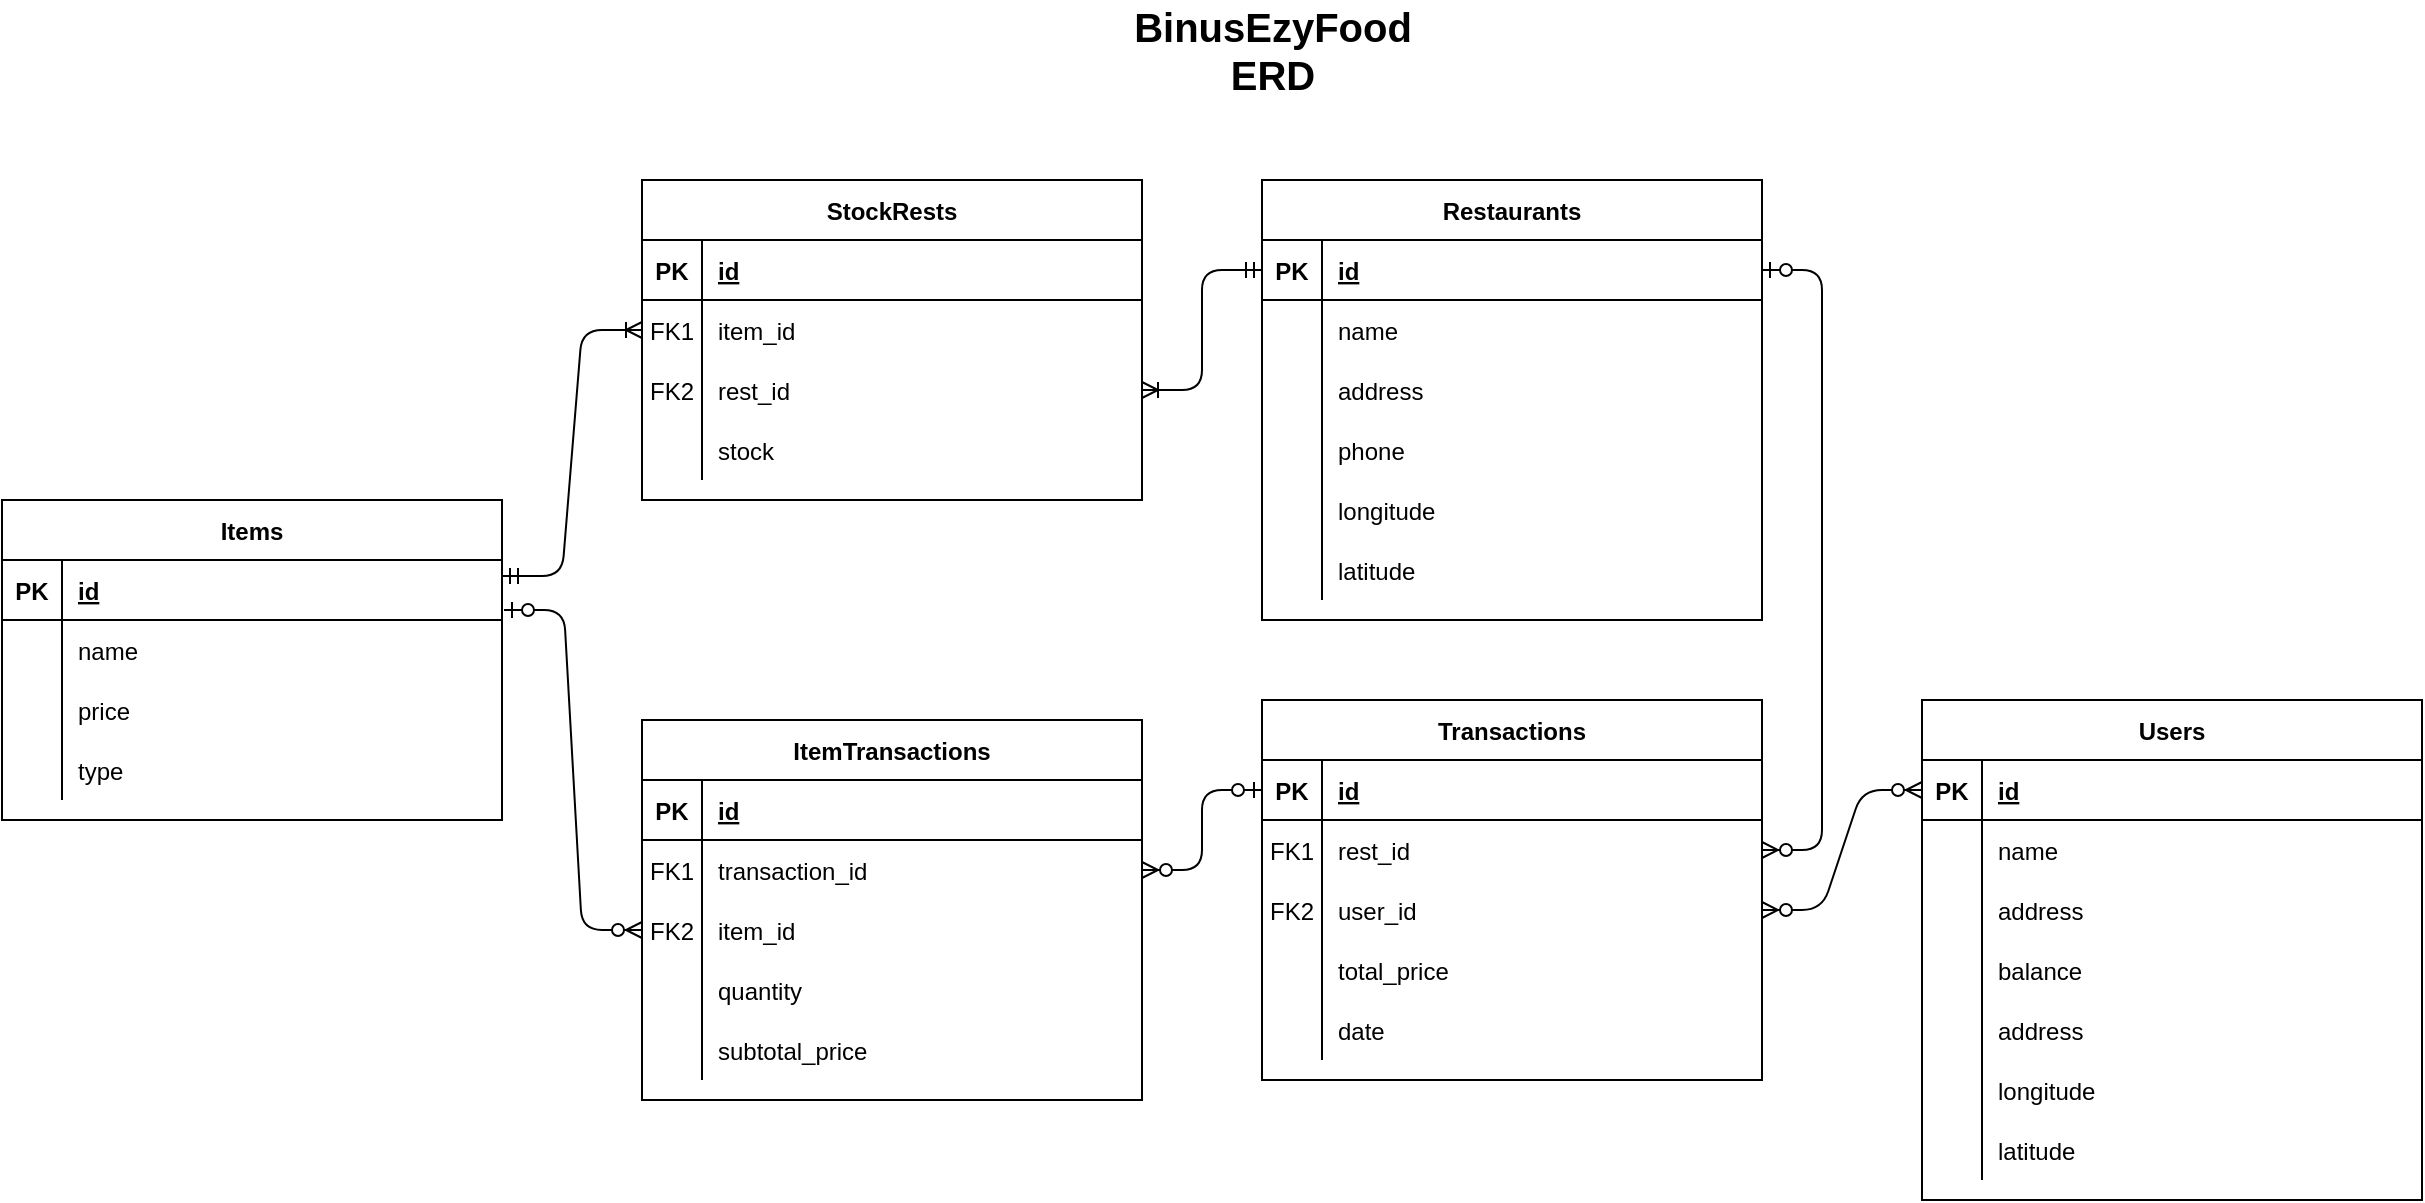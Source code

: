 <mxfile version="13.9.9" type="device"><diagram id="R2lEEEUBdFMjLlhIrx00" name="Page-1"><mxGraphModel dx="1810" dy="1360" grid="1" gridSize="10" guides="1" tooltips="1" connect="1" arrows="1" fold="1" page="1" pageScale="1" pageWidth="850" pageHeight="1100" math="0" shadow="0" extFonts="Permanent Marker^https://fonts.googleapis.com/css?family=Permanent+Marker"><root><mxCell id="0"/><mxCell id="1" parent="0"/><mxCell id="SCLsykPt6MMcK7cOtT5M-1" value="Items" style="shape=table;startSize=30;container=1;collapsible=1;childLayout=tableLayout;fixedRows=1;rowLines=0;fontStyle=1;align=center;resizeLast=1;" vertex="1" parent="1"><mxGeometry x="80" y="360" width="250" height="160" as="geometry"/></mxCell><mxCell id="SCLsykPt6MMcK7cOtT5M-2" value="" style="shape=partialRectangle;collapsible=0;dropTarget=0;pointerEvents=0;fillColor=none;points=[[0,0.5],[1,0.5]];portConstraint=eastwest;top=0;left=0;right=0;bottom=1;" vertex="1" parent="SCLsykPt6MMcK7cOtT5M-1"><mxGeometry y="30" width="250" height="30" as="geometry"/></mxCell><mxCell id="SCLsykPt6MMcK7cOtT5M-3" value="PK" style="shape=partialRectangle;overflow=hidden;connectable=0;fillColor=none;top=0;left=0;bottom=0;right=0;fontStyle=1;" vertex="1" parent="SCLsykPt6MMcK7cOtT5M-2"><mxGeometry width="30" height="30" as="geometry"/></mxCell><mxCell id="SCLsykPt6MMcK7cOtT5M-4" value="id" style="shape=partialRectangle;overflow=hidden;connectable=0;fillColor=none;top=0;left=0;bottom=0;right=0;align=left;spacingLeft=6;fontStyle=5;" vertex="1" parent="SCLsykPt6MMcK7cOtT5M-2"><mxGeometry x="30" width="220" height="30" as="geometry"/></mxCell><mxCell id="SCLsykPt6MMcK7cOtT5M-5" value="" style="shape=partialRectangle;collapsible=0;dropTarget=0;pointerEvents=0;fillColor=none;points=[[0,0.5],[1,0.5]];portConstraint=eastwest;top=0;left=0;right=0;bottom=0;" vertex="1" parent="SCLsykPt6MMcK7cOtT5M-1"><mxGeometry y="60" width="250" height="30" as="geometry"/></mxCell><mxCell id="SCLsykPt6MMcK7cOtT5M-6" value="" style="shape=partialRectangle;overflow=hidden;connectable=0;fillColor=none;top=0;left=0;bottom=0;right=0;" vertex="1" parent="SCLsykPt6MMcK7cOtT5M-5"><mxGeometry width="30" height="30" as="geometry"/></mxCell><mxCell id="SCLsykPt6MMcK7cOtT5M-7" value="name" style="shape=partialRectangle;overflow=hidden;connectable=0;fillColor=none;top=0;left=0;bottom=0;right=0;align=left;spacingLeft=6;" vertex="1" parent="SCLsykPt6MMcK7cOtT5M-5"><mxGeometry x="30" width="220" height="30" as="geometry"/></mxCell><mxCell id="SCLsykPt6MMcK7cOtT5M-9" value="" style="shape=partialRectangle;collapsible=0;dropTarget=0;pointerEvents=0;fillColor=none;top=0;left=0;bottom=0;right=0;points=[[0,0.5],[1,0.5]];portConstraint=eastwest;" vertex="1" parent="SCLsykPt6MMcK7cOtT5M-1"><mxGeometry y="90" width="250" height="30" as="geometry"/></mxCell><mxCell id="SCLsykPt6MMcK7cOtT5M-10" value="" style="shape=partialRectangle;connectable=0;fillColor=none;top=0;left=0;bottom=0;right=0;editable=1;overflow=hidden;" vertex="1" parent="SCLsykPt6MMcK7cOtT5M-9"><mxGeometry width="30" height="30" as="geometry"/></mxCell><mxCell id="SCLsykPt6MMcK7cOtT5M-11" value="price" style="shape=partialRectangle;connectable=0;fillColor=none;top=0;left=0;bottom=0;right=0;align=left;spacingLeft=6;overflow=hidden;" vertex="1" parent="SCLsykPt6MMcK7cOtT5M-9"><mxGeometry x="30" width="220" height="30" as="geometry"/></mxCell><mxCell id="SCLsykPt6MMcK7cOtT5M-12" value="" style="shape=partialRectangle;collapsible=0;dropTarget=0;pointerEvents=0;fillColor=none;top=0;left=0;bottom=0;right=0;points=[[0,0.5],[1,0.5]];portConstraint=eastwest;" vertex="1" parent="SCLsykPt6MMcK7cOtT5M-1"><mxGeometry y="120" width="250" height="30" as="geometry"/></mxCell><mxCell id="SCLsykPt6MMcK7cOtT5M-13" value="" style="shape=partialRectangle;connectable=0;fillColor=none;top=0;left=0;bottom=0;right=0;editable=1;overflow=hidden;" vertex="1" parent="SCLsykPt6MMcK7cOtT5M-12"><mxGeometry width="30" height="30" as="geometry"/></mxCell><mxCell id="SCLsykPt6MMcK7cOtT5M-14" value="type" style="shape=partialRectangle;connectable=0;fillColor=none;top=0;left=0;bottom=0;right=0;align=left;spacingLeft=6;overflow=hidden;" vertex="1" parent="SCLsykPt6MMcK7cOtT5M-12"><mxGeometry x="30" width="220" height="30" as="geometry"/></mxCell><mxCell id="SCLsykPt6MMcK7cOtT5M-18" value="Restaurants" style="shape=table;startSize=30;container=1;collapsible=1;childLayout=tableLayout;fixedRows=1;rowLines=0;fontStyle=1;align=center;resizeLast=1;" vertex="1" parent="1"><mxGeometry x="710" y="200" width="250" height="220" as="geometry"/></mxCell><mxCell id="SCLsykPt6MMcK7cOtT5M-19" value="" style="shape=partialRectangle;collapsible=0;dropTarget=0;pointerEvents=0;fillColor=none;points=[[0,0.5],[1,0.5]];portConstraint=eastwest;top=0;left=0;right=0;bottom=1;" vertex="1" parent="SCLsykPt6MMcK7cOtT5M-18"><mxGeometry y="30" width="250" height="30" as="geometry"/></mxCell><mxCell id="SCLsykPt6MMcK7cOtT5M-20" value="PK" style="shape=partialRectangle;overflow=hidden;connectable=0;fillColor=none;top=0;left=0;bottom=0;right=0;fontStyle=1;" vertex="1" parent="SCLsykPt6MMcK7cOtT5M-19"><mxGeometry width="30" height="30" as="geometry"/></mxCell><mxCell id="SCLsykPt6MMcK7cOtT5M-21" value="id" style="shape=partialRectangle;overflow=hidden;connectable=0;fillColor=none;top=0;left=0;bottom=0;right=0;align=left;spacingLeft=6;fontStyle=5;" vertex="1" parent="SCLsykPt6MMcK7cOtT5M-19"><mxGeometry x="30" width="220" height="30" as="geometry"/></mxCell><mxCell id="SCLsykPt6MMcK7cOtT5M-25" value="" style="shape=partialRectangle;collapsible=0;dropTarget=0;pointerEvents=0;fillColor=none;points=[[0,0.5],[1,0.5]];portConstraint=eastwest;top=0;left=0;right=0;bottom=0;" vertex="1" parent="SCLsykPt6MMcK7cOtT5M-18"><mxGeometry y="60" width="250" height="30" as="geometry"/></mxCell><mxCell id="SCLsykPt6MMcK7cOtT5M-26" value="" style="shape=partialRectangle;overflow=hidden;connectable=0;fillColor=none;top=0;left=0;bottom=0;right=0;" vertex="1" parent="SCLsykPt6MMcK7cOtT5M-25"><mxGeometry width="30" height="30" as="geometry"/></mxCell><mxCell id="SCLsykPt6MMcK7cOtT5M-27" value="name" style="shape=partialRectangle;overflow=hidden;connectable=0;fillColor=none;top=0;left=0;bottom=0;right=0;align=left;spacingLeft=6;" vertex="1" parent="SCLsykPt6MMcK7cOtT5M-25"><mxGeometry x="30" width="220" height="30" as="geometry"/></mxCell><mxCell id="SCLsykPt6MMcK7cOtT5M-28" value="" style="shape=partialRectangle;collapsible=0;dropTarget=0;pointerEvents=0;fillColor=none;top=0;left=0;bottom=0;right=0;points=[[0,0.5],[1,0.5]];portConstraint=eastwest;" vertex="1" parent="SCLsykPt6MMcK7cOtT5M-18"><mxGeometry y="90" width="250" height="30" as="geometry"/></mxCell><mxCell id="SCLsykPt6MMcK7cOtT5M-29" value="" style="shape=partialRectangle;connectable=0;fillColor=none;top=0;left=0;bottom=0;right=0;editable=1;overflow=hidden;" vertex="1" parent="SCLsykPt6MMcK7cOtT5M-28"><mxGeometry width="30" height="30" as="geometry"/></mxCell><mxCell id="SCLsykPt6MMcK7cOtT5M-30" value="address" style="shape=partialRectangle;connectable=0;fillColor=none;top=0;left=0;bottom=0;right=0;align=left;spacingLeft=6;overflow=hidden;" vertex="1" parent="SCLsykPt6MMcK7cOtT5M-28"><mxGeometry x="30" width="220" height="30" as="geometry"/></mxCell><mxCell id="SCLsykPt6MMcK7cOtT5M-31" value="" style="shape=partialRectangle;collapsible=0;dropTarget=0;pointerEvents=0;fillColor=none;top=0;left=0;bottom=0;right=0;points=[[0,0.5],[1,0.5]];portConstraint=eastwest;" vertex="1" parent="SCLsykPt6MMcK7cOtT5M-18"><mxGeometry y="120" width="250" height="30" as="geometry"/></mxCell><mxCell id="SCLsykPt6MMcK7cOtT5M-32" value="" style="shape=partialRectangle;connectable=0;fillColor=none;top=0;left=0;bottom=0;right=0;editable=1;overflow=hidden;" vertex="1" parent="SCLsykPt6MMcK7cOtT5M-31"><mxGeometry width="30" height="30" as="geometry"/></mxCell><mxCell id="SCLsykPt6MMcK7cOtT5M-33" value="phone" style="shape=partialRectangle;connectable=0;fillColor=none;top=0;left=0;bottom=0;right=0;align=left;spacingLeft=6;overflow=hidden;" vertex="1" parent="SCLsykPt6MMcK7cOtT5M-31"><mxGeometry x="30" width="220" height="30" as="geometry"/></mxCell><mxCell id="SCLsykPt6MMcK7cOtT5M-22" value="" style="shape=partialRectangle;collapsible=0;dropTarget=0;pointerEvents=0;fillColor=none;top=0;left=0;bottom=0;right=0;points=[[0,0.5],[1,0.5]];portConstraint=eastwest;" vertex="1" parent="SCLsykPt6MMcK7cOtT5M-18"><mxGeometry y="150" width="250" height="30" as="geometry"/></mxCell><mxCell id="SCLsykPt6MMcK7cOtT5M-23" value="" style="shape=partialRectangle;connectable=0;fillColor=none;top=0;left=0;bottom=0;right=0;editable=1;overflow=hidden;" vertex="1" parent="SCLsykPt6MMcK7cOtT5M-22"><mxGeometry width="30" height="30" as="geometry"/></mxCell><mxCell id="SCLsykPt6MMcK7cOtT5M-24" value="longitude" style="shape=partialRectangle;connectable=0;fillColor=none;top=0;left=0;bottom=0;right=0;align=left;spacingLeft=6;overflow=hidden;" vertex="1" parent="SCLsykPt6MMcK7cOtT5M-22"><mxGeometry x="30" width="220" height="30" as="geometry"/></mxCell><mxCell id="SCLsykPt6MMcK7cOtT5M-35" value="" style="shape=partialRectangle;collapsible=0;dropTarget=0;pointerEvents=0;fillColor=none;top=0;left=0;bottom=0;right=0;points=[[0,0.5],[1,0.5]];portConstraint=eastwest;" vertex="1" parent="SCLsykPt6MMcK7cOtT5M-18"><mxGeometry y="180" width="250" height="30" as="geometry"/></mxCell><mxCell id="SCLsykPt6MMcK7cOtT5M-36" value="" style="shape=partialRectangle;connectable=0;fillColor=none;top=0;left=0;bottom=0;right=0;editable=1;overflow=hidden;" vertex="1" parent="SCLsykPt6MMcK7cOtT5M-35"><mxGeometry width="30" height="30" as="geometry"/></mxCell><mxCell id="SCLsykPt6MMcK7cOtT5M-37" value="latitude" style="shape=partialRectangle;connectable=0;fillColor=none;top=0;left=0;bottom=0;right=0;align=left;spacingLeft=6;overflow=hidden;" vertex="1" parent="SCLsykPt6MMcK7cOtT5M-35"><mxGeometry x="30" width="220" height="30" as="geometry"/></mxCell><mxCell id="SCLsykPt6MMcK7cOtT5M-38" value="StockRests" style="shape=table;startSize=30;container=1;collapsible=1;childLayout=tableLayout;fixedRows=1;rowLines=0;fontStyle=1;align=center;resizeLast=1;" vertex="1" parent="1"><mxGeometry x="400" y="200" width="250" height="160" as="geometry"/></mxCell><mxCell id="SCLsykPt6MMcK7cOtT5M-39" value="" style="shape=partialRectangle;collapsible=0;dropTarget=0;pointerEvents=0;fillColor=none;points=[[0,0.5],[1,0.5]];portConstraint=eastwest;top=0;left=0;right=0;bottom=1;" vertex="1" parent="SCLsykPt6MMcK7cOtT5M-38"><mxGeometry y="30" width="250" height="30" as="geometry"/></mxCell><mxCell id="SCLsykPt6MMcK7cOtT5M-40" value="PK" style="shape=partialRectangle;overflow=hidden;connectable=0;fillColor=none;top=0;left=0;bottom=0;right=0;fontStyle=1;" vertex="1" parent="SCLsykPt6MMcK7cOtT5M-39"><mxGeometry width="30" height="30" as="geometry"/></mxCell><mxCell id="SCLsykPt6MMcK7cOtT5M-41" value="id" style="shape=partialRectangle;overflow=hidden;connectable=0;fillColor=none;top=0;left=0;bottom=0;right=0;align=left;spacingLeft=6;fontStyle=5;" vertex="1" parent="SCLsykPt6MMcK7cOtT5M-39"><mxGeometry x="30" width="220" height="30" as="geometry"/></mxCell><mxCell id="SCLsykPt6MMcK7cOtT5M-42" value="" style="shape=partialRectangle;collapsible=0;dropTarget=0;pointerEvents=0;fillColor=none;points=[[0,0.5],[1,0.5]];portConstraint=eastwest;top=0;left=0;right=0;bottom=0;" vertex="1" parent="SCLsykPt6MMcK7cOtT5M-38"><mxGeometry y="60" width="250" height="30" as="geometry"/></mxCell><mxCell id="SCLsykPt6MMcK7cOtT5M-43" value="FK1" style="shape=partialRectangle;overflow=hidden;connectable=0;fillColor=none;top=0;left=0;bottom=0;right=0;" vertex="1" parent="SCLsykPt6MMcK7cOtT5M-42"><mxGeometry width="30" height="30" as="geometry"/></mxCell><mxCell id="SCLsykPt6MMcK7cOtT5M-44" value="item_id" style="shape=partialRectangle;overflow=hidden;connectable=0;fillColor=none;top=0;left=0;bottom=0;right=0;align=left;spacingLeft=6;" vertex="1" parent="SCLsykPt6MMcK7cOtT5M-42"><mxGeometry x="30" width="220" height="30" as="geometry"/></mxCell><mxCell id="SCLsykPt6MMcK7cOtT5M-45" value="" style="shape=partialRectangle;collapsible=0;dropTarget=0;pointerEvents=0;fillColor=none;top=0;left=0;bottom=0;right=0;points=[[0,0.5],[1,0.5]];portConstraint=eastwest;" vertex="1" parent="SCLsykPt6MMcK7cOtT5M-38"><mxGeometry y="90" width="250" height="30" as="geometry"/></mxCell><mxCell id="SCLsykPt6MMcK7cOtT5M-46" value="FK2" style="shape=partialRectangle;connectable=0;fillColor=none;top=0;left=0;bottom=0;right=0;editable=1;overflow=hidden;" vertex="1" parent="SCLsykPt6MMcK7cOtT5M-45"><mxGeometry width="30" height="30" as="geometry"/></mxCell><mxCell id="SCLsykPt6MMcK7cOtT5M-47" value="rest_id" style="shape=partialRectangle;connectable=0;fillColor=none;top=0;left=0;bottom=0;right=0;align=left;spacingLeft=6;overflow=hidden;" vertex="1" parent="SCLsykPt6MMcK7cOtT5M-45"><mxGeometry x="30" width="220" height="30" as="geometry"/></mxCell><mxCell id="SCLsykPt6MMcK7cOtT5M-48" value="" style="shape=partialRectangle;collapsible=0;dropTarget=0;pointerEvents=0;fillColor=none;top=0;left=0;bottom=0;right=0;points=[[0,0.5],[1,0.5]];portConstraint=eastwest;" vertex="1" parent="SCLsykPt6MMcK7cOtT5M-38"><mxGeometry y="120" width="250" height="30" as="geometry"/></mxCell><mxCell id="SCLsykPt6MMcK7cOtT5M-49" value="" style="shape=partialRectangle;connectable=0;fillColor=none;top=0;left=0;bottom=0;right=0;editable=1;overflow=hidden;" vertex="1" parent="SCLsykPt6MMcK7cOtT5M-48"><mxGeometry width="30" height="30" as="geometry"/></mxCell><mxCell id="SCLsykPt6MMcK7cOtT5M-50" value="stock" style="shape=partialRectangle;connectable=0;fillColor=none;top=0;left=0;bottom=0;right=0;align=left;spacingLeft=6;overflow=hidden;" vertex="1" parent="SCLsykPt6MMcK7cOtT5M-48"><mxGeometry x="30" width="220" height="30" as="geometry"/></mxCell><mxCell id="SCLsykPt6MMcK7cOtT5M-57" value="" style="edgeStyle=entityRelationEdgeStyle;fontSize=12;html=1;endArrow=ERoneToMany;startArrow=ERmandOne;exitX=1;exitY=0.267;exitDx=0;exitDy=0;entryX=0;entryY=0.5;entryDx=0;entryDy=0;exitPerimeter=0;" edge="1" parent="1" source="SCLsykPt6MMcK7cOtT5M-2" target="SCLsykPt6MMcK7cOtT5M-42"><mxGeometry width="100" height="100" relative="1" as="geometry"><mxPoint x="410" y="190" as="sourcePoint"/><mxPoint x="330" y="210" as="targetPoint"/></mxGeometry></mxCell><mxCell id="SCLsykPt6MMcK7cOtT5M-59" value="ItemTransactions" style="shape=table;startSize=30;container=1;collapsible=1;childLayout=tableLayout;fixedRows=1;rowLines=0;fontStyle=1;align=center;resizeLast=1;" vertex="1" parent="1"><mxGeometry x="400" y="470" width="250" height="190" as="geometry"/></mxCell><mxCell id="SCLsykPt6MMcK7cOtT5M-60" value="" style="shape=partialRectangle;collapsible=0;dropTarget=0;pointerEvents=0;fillColor=none;points=[[0,0.5],[1,0.5]];portConstraint=eastwest;top=0;left=0;right=0;bottom=1;" vertex="1" parent="SCLsykPt6MMcK7cOtT5M-59"><mxGeometry y="30" width="250" height="30" as="geometry"/></mxCell><mxCell id="SCLsykPt6MMcK7cOtT5M-61" value="PK" style="shape=partialRectangle;overflow=hidden;connectable=0;fillColor=none;top=0;left=0;bottom=0;right=0;fontStyle=1;" vertex="1" parent="SCLsykPt6MMcK7cOtT5M-60"><mxGeometry width="30" height="30" as="geometry"/></mxCell><mxCell id="SCLsykPt6MMcK7cOtT5M-62" value="id" style="shape=partialRectangle;overflow=hidden;connectable=0;fillColor=none;top=0;left=0;bottom=0;right=0;align=left;spacingLeft=6;fontStyle=5;" vertex="1" parent="SCLsykPt6MMcK7cOtT5M-60"><mxGeometry x="30" width="220" height="30" as="geometry"/></mxCell><mxCell id="SCLsykPt6MMcK7cOtT5M-114" value="" style="shape=partialRectangle;collapsible=0;dropTarget=0;pointerEvents=0;fillColor=none;top=0;left=0;bottom=0;right=0;points=[[0,0.5],[1,0.5]];portConstraint=eastwest;" vertex="1" parent="SCLsykPt6MMcK7cOtT5M-59"><mxGeometry y="60" width="250" height="30" as="geometry"/></mxCell><mxCell id="SCLsykPt6MMcK7cOtT5M-115" value="FK1" style="shape=partialRectangle;connectable=0;fillColor=none;top=0;left=0;bottom=0;right=0;fontStyle=0;overflow=hidden;" vertex="1" parent="SCLsykPt6MMcK7cOtT5M-114"><mxGeometry width="30" height="30" as="geometry"/></mxCell><mxCell id="SCLsykPt6MMcK7cOtT5M-116" value="transaction_id" style="shape=partialRectangle;connectable=0;fillColor=none;top=0;left=0;bottom=0;right=0;align=left;spacingLeft=6;fontStyle=0;overflow=hidden;" vertex="1" parent="SCLsykPt6MMcK7cOtT5M-114"><mxGeometry x="30" width="220" height="30" as="geometry"/></mxCell><mxCell id="SCLsykPt6MMcK7cOtT5M-63" value="" style="shape=partialRectangle;collapsible=0;dropTarget=0;pointerEvents=0;fillColor=none;points=[[0,0.5],[1,0.5]];portConstraint=eastwest;top=0;left=0;right=0;bottom=0;" vertex="1" parent="SCLsykPt6MMcK7cOtT5M-59"><mxGeometry y="90" width="250" height="30" as="geometry"/></mxCell><mxCell id="SCLsykPt6MMcK7cOtT5M-64" value="FK2" style="shape=partialRectangle;overflow=hidden;connectable=0;fillColor=none;top=0;left=0;bottom=0;right=0;" vertex="1" parent="SCLsykPt6MMcK7cOtT5M-63"><mxGeometry width="30" height="30" as="geometry"/></mxCell><mxCell id="SCLsykPt6MMcK7cOtT5M-65" value="item_id" style="shape=partialRectangle;overflow=hidden;connectable=0;fillColor=none;top=0;left=0;bottom=0;right=0;align=left;spacingLeft=6;" vertex="1" parent="SCLsykPt6MMcK7cOtT5M-63"><mxGeometry x="30" width="220" height="30" as="geometry"/></mxCell><mxCell id="SCLsykPt6MMcK7cOtT5M-66" value="" style="shape=partialRectangle;collapsible=0;dropTarget=0;pointerEvents=0;fillColor=none;top=0;left=0;bottom=0;right=0;points=[[0,0.5],[1,0.5]];portConstraint=eastwest;" vertex="1" parent="SCLsykPt6MMcK7cOtT5M-59"><mxGeometry y="120" width="250" height="30" as="geometry"/></mxCell><mxCell id="SCLsykPt6MMcK7cOtT5M-67" value="" style="shape=partialRectangle;connectable=0;fillColor=none;top=0;left=0;bottom=0;right=0;editable=1;overflow=hidden;" vertex="1" parent="SCLsykPt6MMcK7cOtT5M-66"><mxGeometry width="30" height="30" as="geometry"/></mxCell><mxCell id="SCLsykPt6MMcK7cOtT5M-68" value="quantity" style="shape=partialRectangle;connectable=0;fillColor=none;top=0;left=0;bottom=0;right=0;align=left;spacingLeft=6;overflow=hidden;" vertex="1" parent="SCLsykPt6MMcK7cOtT5M-66"><mxGeometry x="30" width="220" height="30" as="geometry"/></mxCell><mxCell id="SCLsykPt6MMcK7cOtT5M-69" value="" style="shape=partialRectangle;collapsible=0;dropTarget=0;pointerEvents=0;fillColor=none;top=0;left=0;bottom=0;right=0;points=[[0,0.5],[1,0.5]];portConstraint=eastwest;" vertex="1" parent="SCLsykPt6MMcK7cOtT5M-59"><mxGeometry y="150" width="250" height="30" as="geometry"/></mxCell><mxCell id="SCLsykPt6MMcK7cOtT5M-70" value="" style="shape=partialRectangle;connectable=0;fillColor=none;top=0;left=0;bottom=0;right=0;editable=1;overflow=hidden;" vertex="1" parent="SCLsykPt6MMcK7cOtT5M-69"><mxGeometry width="30" height="30" as="geometry"/></mxCell><mxCell id="SCLsykPt6MMcK7cOtT5M-71" value="subtotal_price" style="shape=partialRectangle;connectable=0;fillColor=none;top=0;left=0;bottom=0;right=0;align=left;spacingLeft=6;overflow=hidden;" vertex="1" parent="SCLsykPt6MMcK7cOtT5M-69"><mxGeometry x="30" width="220" height="30" as="geometry"/></mxCell><mxCell id="SCLsykPt6MMcK7cOtT5M-72" value="Transactions" style="shape=table;startSize=30;container=1;collapsible=1;childLayout=tableLayout;fixedRows=1;rowLines=0;fontStyle=1;align=center;resizeLast=1;" vertex="1" parent="1"><mxGeometry x="710" y="460" width="250" height="190" as="geometry"/></mxCell><mxCell id="SCLsykPt6MMcK7cOtT5M-73" value="" style="shape=partialRectangle;collapsible=0;dropTarget=0;pointerEvents=0;fillColor=none;points=[[0,0.5],[1,0.5]];portConstraint=eastwest;top=0;left=0;right=0;bottom=1;" vertex="1" parent="SCLsykPt6MMcK7cOtT5M-72"><mxGeometry y="30" width="250" height="30" as="geometry"/></mxCell><mxCell id="SCLsykPt6MMcK7cOtT5M-74" value="PK" style="shape=partialRectangle;overflow=hidden;connectable=0;fillColor=none;top=0;left=0;bottom=0;right=0;fontStyle=1;" vertex="1" parent="SCLsykPt6MMcK7cOtT5M-73"><mxGeometry width="30" height="30" as="geometry"/></mxCell><mxCell id="SCLsykPt6MMcK7cOtT5M-75" value="id" style="shape=partialRectangle;overflow=hidden;connectable=0;fillColor=none;top=0;left=0;bottom=0;right=0;align=left;spacingLeft=6;fontStyle=5;" vertex="1" parent="SCLsykPt6MMcK7cOtT5M-73"><mxGeometry x="30" width="220" height="30" as="geometry"/></mxCell><mxCell id="SCLsykPt6MMcK7cOtT5M-79" value="" style="shape=partialRectangle;collapsible=0;dropTarget=0;pointerEvents=0;fillColor=none;top=0;left=0;bottom=0;right=0;points=[[0,0.5],[1,0.5]];portConstraint=eastwest;" vertex="1" parent="SCLsykPt6MMcK7cOtT5M-72"><mxGeometry y="60" width="250" height="30" as="geometry"/></mxCell><mxCell id="SCLsykPt6MMcK7cOtT5M-80" value="FK1" style="shape=partialRectangle;connectable=0;fillColor=none;top=0;left=0;bottom=0;right=0;editable=1;overflow=hidden;" vertex="1" parent="SCLsykPt6MMcK7cOtT5M-79"><mxGeometry width="30" height="30" as="geometry"/></mxCell><mxCell id="SCLsykPt6MMcK7cOtT5M-81" value="rest_id" style="shape=partialRectangle;connectable=0;fillColor=none;top=0;left=0;bottom=0;right=0;align=left;spacingLeft=6;overflow=hidden;" vertex="1" parent="SCLsykPt6MMcK7cOtT5M-79"><mxGeometry x="30" width="220" height="30" as="geometry"/></mxCell><mxCell id="SCLsykPt6MMcK7cOtT5M-117" value="" style="shape=partialRectangle;collapsible=0;dropTarget=0;pointerEvents=0;fillColor=none;top=0;left=0;bottom=0;right=0;points=[[0,0.5],[1,0.5]];portConstraint=eastwest;" vertex="1" parent="SCLsykPt6MMcK7cOtT5M-72"><mxGeometry y="90" width="250" height="30" as="geometry"/></mxCell><mxCell id="SCLsykPt6MMcK7cOtT5M-118" value="FK2" style="shape=partialRectangle;connectable=0;fillColor=none;top=0;left=0;bottom=0;right=0;fontStyle=0;overflow=hidden;" vertex="1" parent="SCLsykPt6MMcK7cOtT5M-117"><mxGeometry width="30" height="30" as="geometry"/></mxCell><mxCell id="SCLsykPt6MMcK7cOtT5M-119" value="user_id" style="shape=partialRectangle;connectable=0;fillColor=none;top=0;left=0;bottom=0;right=0;align=left;spacingLeft=6;fontStyle=0;overflow=hidden;" vertex="1" parent="SCLsykPt6MMcK7cOtT5M-117"><mxGeometry x="30" width="220" height="30" as="geometry"/></mxCell><mxCell id="SCLsykPt6MMcK7cOtT5M-82" value="" style="shape=partialRectangle;collapsible=0;dropTarget=0;pointerEvents=0;fillColor=none;top=0;left=0;bottom=0;right=0;points=[[0,0.5],[1,0.5]];portConstraint=eastwest;" vertex="1" parent="SCLsykPt6MMcK7cOtT5M-72"><mxGeometry y="120" width="250" height="30" as="geometry"/></mxCell><mxCell id="SCLsykPt6MMcK7cOtT5M-83" value="" style="shape=partialRectangle;connectable=0;fillColor=none;top=0;left=0;bottom=0;right=0;editable=1;overflow=hidden;" vertex="1" parent="SCLsykPt6MMcK7cOtT5M-82"><mxGeometry width="30" height="30" as="geometry"/></mxCell><mxCell id="SCLsykPt6MMcK7cOtT5M-84" value="total_price" style="shape=partialRectangle;connectable=0;fillColor=none;top=0;left=0;bottom=0;right=0;align=left;spacingLeft=6;overflow=hidden;" vertex="1" parent="SCLsykPt6MMcK7cOtT5M-82"><mxGeometry x="30" width="220" height="30" as="geometry"/></mxCell><mxCell id="SCLsykPt6MMcK7cOtT5M-85" value="" style="shape=partialRectangle;collapsible=0;dropTarget=0;pointerEvents=0;fillColor=none;top=0;left=0;bottom=0;right=0;points=[[0,0.5],[1,0.5]];portConstraint=eastwest;" vertex="1" parent="SCLsykPt6MMcK7cOtT5M-72"><mxGeometry y="150" width="250" height="30" as="geometry"/></mxCell><mxCell id="SCLsykPt6MMcK7cOtT5M-86" value="" style="shape=partialRectangle;connectable=0;fillColor=none;top=0;left=0;bottom=0;right=0;editable=1;overflow=hidden;" vertex="1" parent="SCLsykPt6MMcK7cOtT5M-85"><mxGeometry width="30" height="30" as="geometry"/></mxCell><mxCell id="SCLsykPt6MMcK7cOtT5M-87" value="date" style="shape=partialRectangle;connectable=0;fillColor=none;top=0;left=0;bottom=0;right=0;align=left;spacingLeft=6;overflow=hidden;" vertex="1" parent="SCLsykPt6MMcK7cOtT5M-85"><mxGeometry x="30" width="220" height="30" as="geometry"/></mxCell><mxCell id="SCLsykPt6MMcK7cOtT5M-88" value="Users" style="shape=table;startSize=30;container=1;collapsible=1;childLayout=tableLayout;fixedRows=1;rowLines=0;fontStyle=1;align=center;resizeLast=1;" vertex="1" parent="1"><mxGeometry x="1040" y="460" width="250" height="250" as="geometry"/></mxCell><mxCell id="SCLsykPt6MMcK7cOtT5M-89" value="" style="shape=partialRectangle;collapsible=0;dropTarget=0;pointerEvents=0;fillColor=none;points=[[0,0.5],[1,0.5]];portConstraint=eastwest;top=0;left=0;right=0;bottom=1;" vertex="1" parent="SCLsykPt6MMcK7cOtT5M-88"><mxGeometry y="30" width="250" height="30" as="geometry"/></mxCell><mxCell id="SCLsykPt6MMcK7cOtT5M-90" value="PK" style="shape=partialRectangle;overflow=hidden;connectable=0;fillColor=none;top=0;left=0;bottom=0;right=0;fontStyle=1;" vertex="1" parent="SCLsykPt6MMcK7cOtT5M-89"><mxGeometry width="30" height="30" as="geometry"/></mxCell><mxCell id="SCLsykPt6MMcK7cOtT5M-91" value="id" style="shape=partialRectangle;overflow=hidden;connectable=0;fillColor=none;top=0;left=0;bottom=0;right=0;align=left;spacingLeft=6;fontStyle=5;" vertex="1" parent="SCLsykPt6MMcK7cOtT5M-89"><mxGeometry x="30" width="220" height="30" as="geometry"/></mxCell><mxCell id="SCLsykPt6MMcK7cOtT5M-92" value="" style="shape=partialRectangle;collapsible=0;dropTarget=0;pointerEvents=0;fillColor=none;points=[[0,0.5],[1,0.5]];portConstraint=eastwest;top=0;left=0;right=0;bottom=0;" vertex="1" parent="SCLsykPt6MMcK7cOtT5M-88"><mxGeometry y="60" width="250" height="30" as="geometry"/></mxCell><mxCell id="SCLsykPt6MMcK7cOtT5M-93" value="" style="shape=partialRectangle;overflow=hidden;connectable=0;fillColor=none;top=0;left=0;bottom=0;right=0;" vertex="1" parent="SCLsykPt6MMcK7cOtT5M-92"><mxGeometry width="30" height="30" as="geometry"/></mxCell><mxCell id="SCLsykPt6MMcK7cOtT5M-94" value="name" style="shape=partialRectangle;overflow=hidden;connectable=0;fillColor=none;top=0;left=0;bottom=0;right=0;align=left;spacingLeft=6;" vertex="1" parent="SCLsykPt6MMcK7cOtT5M-92"><mxGeometry x="30" width="220" height="30" as="geometry"/></mxCell><mxCell id="SCLsykPt6MMcK7cOtT5M-95" value="" style="shape=partialRectangle;collapsible=0;dropTarget=0;pointerEvents=0;fillColor=none;top=0;left=0;bottom=0;right=0;points=[[0,0.5],[1,0.5]];portConstraint=eastwest;" vertex="1" parent="SCLsykPt6MMcK7cOtT5M-88"><mxGeometry y="90" width="250" height="30" as="geometry"/></mxCell><mxCell id="SCLsykPt6MMcK7cOtT5M-96" value="" style="shape=partialRectangle;connectable=0;fillColor=none;top=0;left=0;bottom=0;right=0;editable=1;overflow=hidden;" vertex="1" parent="SCLsykPt6MMcK7cOtT5M-95"><mxGeometry width="30" height="30" as="geometry"/></mxCell><mxCell id="SCLsykPt6MMcK7cOtT5M-97" value="address" style="shape=partialRectangle;connectable=0;fillColor=none;top=0;left=0;bottom=0;right=0;align=left;spacingLeft=6;overflow=hidden;" vertex="1" parent="SCLsykPt6MMcK7cOtT5M-95"><mxGeometry x="30" width="220" height="30" as="geometry"/></mxCell><mxCell id="SCLsykPt6MMcK7cOtT5M-98" value="" style="shape=partialRectangle;collapsible=0;dropTarget=0;pointerEvents=0;fillColor=none;top=0;left=0;bottom=0;right=0;points=[[0,0.5],[1,0.5]];portConstraint=eastwest;" vertex="1" parent="SCLsykPt6MMcK7cOtT5M-88"><mxGeometry y="120" width="250" height="30" as="geometry"/></mxCell><mxCell id="SCLsykPt6MMcK7cOtT5M-99" value="" style="shape=partialRectangle;connectable=0;fillColor=none;top=0;left=0;bottom=0;right=0;editable=1;overflow=hidden;" vertex="1" parent="SCLsykPt6MMcK7cOtT5M-98"><mxGeometry width="30" height="30" as="geometry"/></mxCell><mxCell id="SCLsykPt6MMcK7cOtT5M-100" value="balance" style="shape=partialRectangle;connectable=0;fillColor=none;top=0;left=0;bottom=0;right=0;align=left;spacingLeft=6;overflow=hidden;" vertex="1" parent="SCLsykPt6MMcK7cOtT5M-98"><mxGeometry x="30" width="220" height="30" as="geometry"/></mxCell><mxCell id="SCLsykPt6MMcK7cOtT5M-126" value="" style="shape=partialRectangle;collapsible=0;dropTarget=0;pointerEvents=0;fillColor=none;top=0;left=0;bottom=0;right=0;points=[[0,0.5],[1,0.5]];portConstraint=eastwest;" vertex="1" parent="SCLsykPt6MMcK7cOtT5M-88"><mxGeometry y="150" width="250" height="30" as="geometry"/></mxCell><mxCell id="SCLsykPt6MMcK7cOtT5M-127" value="" style="shape=partialRectangle;connectable=0;fillColor=none;top=0;left=0;bottom=0;right=0;editable=1;overflow=hidden;" vertex="1" parent="SCLsykPt6MMcK7cOtT5M-126"><mxGeometry width="30" height="30" as="geometry"/></mxCell><mxCell id="SCLsykPt6MMcK7cOtT5M-128" value="address" style="shape=partialRectangle;connectable=0;fillColor=none;top=0;left=0;bottom=0;right=0;align=left;spacingLeft=6;overflow=hidden;" vertex="1" parent="SCLsykPt6MMcK7cOtT5M-126"><mxGeometry x="30" width="220" height="30" as="geometry"/></mxCell><mxCell id="SCLsykPt6MMcK7cOtT5M-135" value="" style="shape=partialRectangle;collapsible=0;dropTarget=0;pointerEvents=0;fillColor=none;top=0;left=0;bottom=0;right=0;points=[[0,0.5],[1,0.5]];portConstraint=eastwest;" vertex="1" parent="SCLsykPt6MMcK7cOtT5M-88"><mxGeometry y="180" width="250" height="30" as="geometry"/></mxCell><mxCell id="SCLsykPt6MMcK7cOtT5M-136" value="" style="shape=partialRectangle;connectable=0;fillColor=none;top=0;left=0;bottom=0;right=0;editable=1;overflow=hidden;" vertex="1" parent="SCLsykPt6MMcK7cOtT5M-135"><mxGeometry width="30" height="30" as="geometry"/></mxCell><mxCell id="SCLsykPt6MMcK7cOtT5M-137" value="longitude" style="shape=partialRectangle;connectable=0;fillColor=none;top=0;left=0;bottom=0;right=0;align=left;spacingLeft=6;overflow=hidden;" vertex="1" parent="SCLsykPt6MMcK7cOtT5M-135"><mxGeometry x="30" width="220" height="30" as="geometry"/></mxCell><mxCell id="SCLsykPt6MMcK7cOtT5M-138" value="" style="shape=partialRectangle;collapsible=0;dropTarget=0;pointerEvents=0;fillColor=none;top=0;left=0;bottom=0;right=0;points=[[0,0.5],[1,0.5]];portConstraint=eastwest;" vertex="1" parent="SCLsykPt6MMcK7cOtT5M-88"><mxGeometry y="210" width="250" height="30" as="geometry"/></mxCell><mxCell id="SCLsykPt6MMcK7cOtT5M-139" value="" style="shape=partialRectangle;connectable=0;fillColor=none;top=0;left=0;bottom=0;right=0;editable=1;overflow=hidden;" vertex="1" parent="SCLsykPt6MMcK7cOtT5M-138"><mxGeometry width="30" height="30" as="geometry"/></mxCell><mxCell id="SCLsykPt6MMcK7cOtT5M-140" value="latitude" style="shape=partialRectangle;connectable=0;fillColor=none;top=0;left=0;bottom=0;right=0;align=left;spacingLeft=6;overflow=hidden;" vertex="1" parent="SCLsykPt6MMcK7cOtT5M-138"><mxGeometry x="30" width="220" height="30" as="geometry"/></mxCell><mxCell id="SCLsykPt6MMcK7cOtT5M-121" value="" style="edgeStyle=entityRelationEdgeStyle;fontSize=12;html=1;endArrow=ERzeroToMany;startArrow=ERzeroToOne;entryX=0;entryY=0.5;entryDx=0;entryDy=0;exitX=1.004;exitY=0.833;exitDx=0;exitDy=0;exitPerimeter=0;" edge="1" parent="1" source="SCLsykPt6MMcK7cOtT5M-2" target="SCLsykPt6MMcK7cOtT5M-63"><mxGeometry width="100" height="100" relative="1" as="geometry"><mxPoint x="330" y="500" as="sourcePoint"/><mxPoint x="350" y="390" as="targetPoint"/></mxGeometry></mxCell><mxCell id="SCLsykPt6MMcK7cOtT5M-122" value="" style="edgeStyle=entityRelationEdgeStyle;fontSize=12;html=1;endArrow=ERoneToMany;startArrow=ERmandOne;exitX=0;exitY=0.5;exitDx=0;exitDy=0;entryX=1;entryY=0.5;entryDx=0;entryDy=0;" edge="1" parent="1" source="SCLsykPt6MMcK7cOtT5M-19" target="SCLsykPt6MMcK7cOtT5M-45"><mxGeometry width="100" height="100" relative="1" as="geometry"><mxPoint x="620" y="338.01" as="sourcePoint"/><mxPoint x="660" y="285" as="targetPoint"/></mxGeometry></mxCell><mxCell id="SCLsykPt6MMcK7cOtT5M-123" value="" style="edgeStyle=entityRelationEdgeStyle;fontSize=12;html=1;endArrow=ERzeroToMany;startArrow=ERzeroToOne;entryX=1;entryY=0.5;entryDx=0;entryDy=0;exitX=0;exitY=0.5;exitDx=0;exitDy=0;" edge="1" parent="1" source="SCLsykPt6MMcK7cOtT5M-73" target="SCLsykPt6MMcK7cOtT5M-114"><mxGeometry width="100" height="100" relative="1" as="geometry"><mxPoint x="661" y="545" as="sourcePoint"/><mxPoint x="740" y="775.01" as="targetPoint"/></mxGeometry></mxCell><mxCell id="SCLsykPt6MMcK7cOtT5M-124" value="" style="edgeStyle=entityRelationEdgeStyle;fontSize=12;html=1;endArrow=ERzeroToMany;endFill=1;startArrow=ERzeroToMany;entryX=0;entryY=0.5;entryDx=0;entryDy=0;exitX=1;exitY=0.5;exitDx=0;exitDy=0;" edge="1" parent="1" source="SCLsykPt6MMcK7cOtT5M-117" target="SCLsykPt6MMcK7cOtT5M-89"><mxGeometry width="100" height="100" relative="1" as="geometry"><mxPoint x="880" y="590" as="sourcePoint"/><mxPoint x="980" y="490" as="targetPoint"/></mxGeometry></mxCell><mxCell id="SCLsykPt6MMcK7cOtT5M-125" value="" style="edgeStyle=entityRelationEdgeStyle;fontSize=12;html=1;endArrow=ERzeroToMany;startArrow=ERzeroToOne;entryX=1;entryY=0.5;entryDx=0;entryDy=0;exitX=1;exitY=0.5;exitDx=0;exitDy=0;" edge="1" parent="1" source="SCLsykPt6MMcK7cOtT5M-19" target="SCLsykPt6MMcK7cOtT5M-79"><mxGeometry width="100" height="100" relative="1" as="geometry"><mxPoint x="1050" y="590" as="sourcePoint"/><mxPoint x="1129" y="820.01" as="targetPoint"/></mxGeometry></mxCell><mxCell id="SCLsykPt6MMcK7cOtT5M-141" value="BinusEzyFood&lt;br style=&quot;font-size: 20px;&quot;&gt;ERD" style="text;html=1;align=center;verticalAlign=middle;resizable=0;points=[];autosize=1;fontSize=20;fontStyle=1" vertex="1" parent="1"><mxGeometry x="640" y="110" width="150" height="50" as="geometry"/></mxCell></root></mxGraphModel></diagram></mxfile>